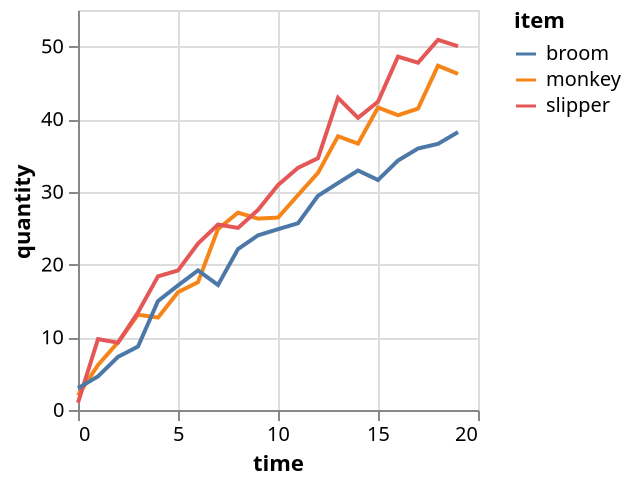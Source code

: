 {"mark":"line","data":{"values":[{"time":0,"quantity":2,"item":"monkey"},{"time":1,"quantity":6.192962712629476,"item":"monkey"},{"time":2,"quantity":9.30037210271847,"item":"monkey"},{"time":3,"quantity":13.097596309015797,"item":"monkey"},{"time":4,"quantity":12.71068609258575,"item":"monkey"},{"time":5,"quantity":16.194870523363548,"item":"monkey"},{"time":6,"quantity":17.580936309501134,"item":"monkey"},{"time":7,"quantity":24.888381054913122,"item":"monkey"},{"time":8,"quantity":27.13058987556147,"item":"monkey"},{"time":9,"quantity":26.317280693371046,"item":"monkey"},{"time":10,"quantity":26.45580618665162,"item":"monkey"},{"time":11,"quantity":29.55190884598056,"item":"monkey"},{"time":12,"quantity":32.610188015018984,"item":"monkey"},{"time":13,"quantity":37.63440373999379,"item":"monkey"},{"time":14,"quantity":36.62768266080517,"item":"monkey"},{"time":15,"quantity":41.59266228400805,"item":"monkey"},{"time":16,"quantity":40.53159496449108,"item":"monkey"},{"time":17,"quantity":41.44642466614132,"item":"monkey"},{"time":18,"quantity":47.338844810888254,"item":"monkey"},{"time":19,"quantity":46.21034266761982,"item":"monkey"},{"time":0,"quantity":1,"item":"slipper"},{"time":1,"quantity":9.743276393803367,"item":"slipper"},{"time":2,"quantity":9.258523872989459,"item":"slipper"},{"time":3,"quantity":13.42287530066645,"item":"slipper"},{"time":4,"quantity":18.378925219250924,"item":"slipper"},{"time":5,"quantity":19.189151347155786,"item":"slipper"},{"time":6,"quantity":22.888381054913122,"item":"slipper"},{"time":7,"quantity":25.498670948012276,"item":"slipper"},{"time":8,"quantity":25.03516289842348,"item":"slipper"},{"time":9,"quantity":27.508850275948053,"item":"slipper"},{"time":10,"quantity":30.928050775697603,"item":"slipper"},{"time":11,"quantity":33.299260572778856,"item":"slipper"},{"time":12,"quantity":34.62768266080517,"item":"slipper"},{"time":13,"quantity":42.9175705807045,"item":"slipper"},{"time":14,"quantity":40.17246133441246,"item":"slipper"},{"time":15,"quantity":42.39533859324643,"item":"slipper"},{"time":16,"quantity":48.58875032686557,"item":"slipper"},{"time":17,"quantity":47.75489563854074,"item":"slipper"},{"time":18,"quantity":50.89569020671064,"item":"slipper"},{"time":19,"quantity":50.012816499808885,"item":"slipper"},{"time":0,"quantity":3,"item":"broom"},{"time":1,"quantity":4.623898318388478,"item":"broom"},{"time":2,"quantity":7.309573444801933,"item":"broom"},{"time":3,"quantity":8.727161387290321,"item":"broom"},{"time":4,"quantity":14.98560543306118,"item":"broom"},{"time":5,"quantity":17.132639022018836,"item":"broom"},{"time":6,"quantity":19.194870523363548,"item":"broom"},{"time":7,"quantity":17.189151347155786,"item":"broom"},{"time":8,"quantity":22.127049995800743,"item":"broom"},{"time":9,"quantity":24.016965485301043,"item":"broom"},{"time":10,"quantity":24.86525259636632,"item":"broom"},{"time":11,"quantity":25.676874454922782,"item":"broom"},{"time":12,"quantity":29.45580618665162,"item":"broom"},{"time":13,"quantity":31.205297528345778,"item":"broom"},{"time":14,"quantity":32.9280507756976,"item":"broom"},{"time":15,"quantity":31.626345475706252,"item":"broom"},{"time":16,"quantity":34.30212829607493,"item":"broom"},{"time":17,"quantity":35.95707936800063,"item":"broom"},{"time":18,"quantity":36.59266228400805,"item":"broom"},{"time":19,"quantity":38.210162462449645,"item":"broom"}]},"encoding":{"color":{"field":"item","type":"nominal"},"x":{"field":"time","type":"quantitative"},"y":{"field":"quantity","type":"quantitative"}}}

